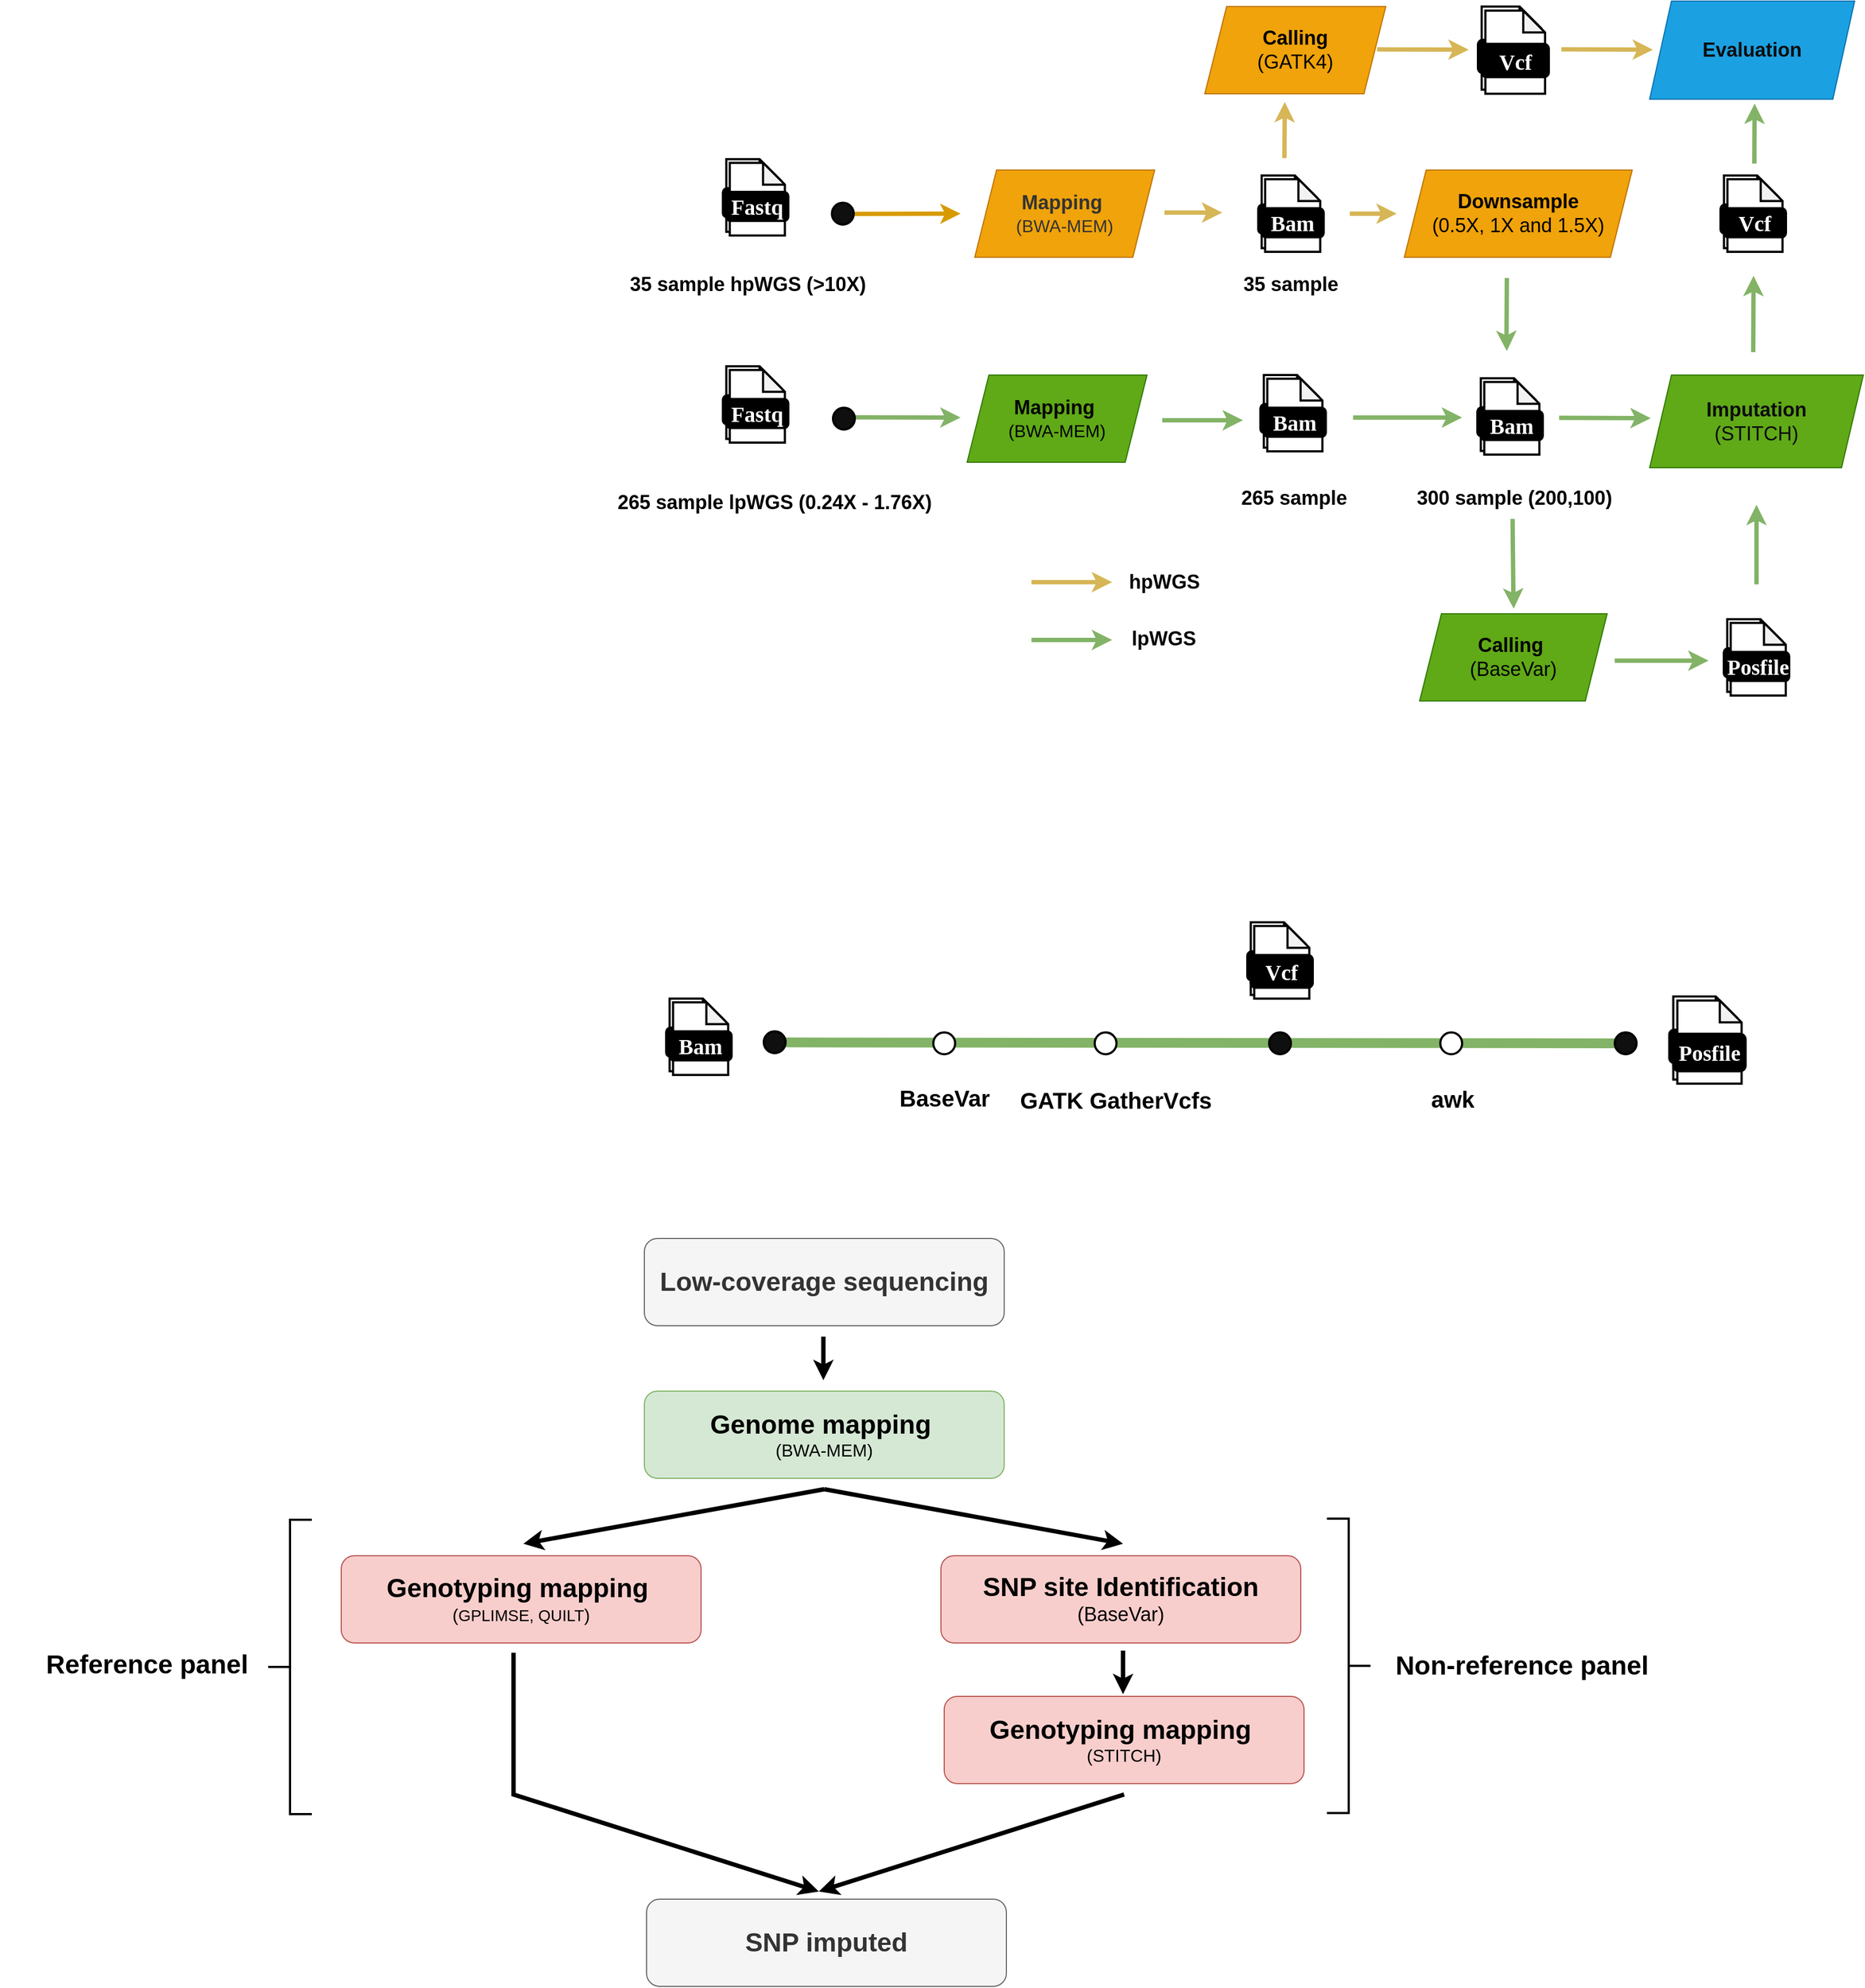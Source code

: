 <mxfile version="24.7.12">
  <diagram name="Trang-1" id="ojN81It_VC9VHGHLu68o">
    <mxGraphModel dx="3254" dy="1944" grid="1" gridSize="10" guides="1" tooltips="1" connect="0" arrows="0" fold="1" page="1" pageScale="1" pageWidth="827" pageHeight="1169" math="0" shadow="0">
      <root>
        <mxCell id="0" />
        <mxCell id="1" parent="0" />
        <mxCell id="JUW1k6VTG1KJRqdsacx7-37" value="" style="endArrow=none;html=1;rounded=0;strokeWidth=9;fillColor=#d5e8d4;gradientColor=#97d077;strokeColor=#82b366;" parent="1" target="JUW1k6VTG1KJRqdsacx7-41" edge="1">
          <mxGeometry width="50" height="50" relative="1" as="geometry">
            <mxPoint x="-250.5" y="850.17" as="sourcePoint" />
            <mxPoint x="140" y="851" as="targetPoint" />
          </mxGeometry>
        </mxCell>
        <mxCell id="snspFUHqu_-KP3tuH1Zz-67" value="" style="endArrow=classic;html=1;rounded=0;strokeWidth=4;fillColor=#fff2cc;strokeColor=#d6b656;entryX=0.442;entryY=1.007;entryDx=0;entryDy=0;entryPerimeter=0;" parent="1" edge="1">
          <mxGeometry width="50" height="50" relative="1" as="geometry">
            <mxPoint x="207" y="39" as="sourcePoint" />
            <mxPoint x="207.372" y="-12.44" as="targetPoint" />
            <Array as="points" />
          </mxGeometry>
        </mxCell>
        <mxCell id="snspFUHqu_-KP3tuH1Zz-46" value="" style="endArrow=classic;html=1;rounded=0;strokeWidth=4;fillColor=#fff2cc;strokeColor=#d6b656;" parent="1" edge="1">
          <mxGeometry width="50" height="50" relative="1" as="geometry">
            <mxPoint x="97" y="89" as="sourcePoint" />
            <mxPoint x="150" y="89" as="targetPoint" />
          </mxGeometry>
        </mxCell>
        <mxCell id="snspFUHqu_-KP3tuH1Zz-62" value="" style="endArrow=classic;html=1;rounded=0;strokeWidth=4;fillColor=#d5e8d4;strokeColor=#82b366;" parent="1" edge="1">
          <mxGeometry width="50" height="50" relative="1" as="geometry">
            <mxPoint x="270" y="277" as="sourcePoint" />
            <mxPoint x="370" y="277" as="targetPoint" />
          </mxGeometry>
        </mxCell>
        <mxCell id="snspFUHqu_-KP3tuH1Zz-20" value="" style="endArrow=classic;html=1;rounded=0;exitX=0.286;exitY=0.436;exitDx=0;exitDy=0;exitPerimeter=0;strokeWidth=4;fillColor=#ffe6cc;strokeColor=#d79b00;" parent="1" edge="1">
          <mxGeometry width="50" height="50" relative="1" as="geometry">
            <mxPoint x="-197" y="90.29" as="sourcePoint" />
            <mxPoint x="-90" y="90" as="targetPoint" />
          </mxGeometry>
        </mxCell>
        <mxCell id="snspFUHqu_-KP3tuH1Zz-19" value="" style="endArrow=classic;html=1;rounded=0;exitX=0.286;exitY=0.436;exitDx=0;exitDy=0;exitPerimeter=0;strokeWidth=4;fillColor=#d5e8d4;strokeColor=#82b366;" parent="1" source="snspFUHqu_-KP3tuH1Zz-6" edge="1">
          <mxGeometry width="50" height="50" relative="1" as="geometry">
            <mxPoint x="-190" y="280" as="sourcePoint" />
            <mxPoint x="-90" y="277" as="targetPoint" />
          </mxGeometry>
        </mxCell>
        <mxCell id="D1Pq8SVgitwWAvo3Zp8d-128" value="&lt;font style=&quot;font-size: 18px;&quot;&gt;265 sample lpWGS (0.24X - 1.76X)&lt;/font&gt;" style="rounded=1;whiteSpace=wrap;html=1;strokeColor=none;fillColor=none;fontStyle=1;arcSize=50;" parent="1" vertex="1">
          <mxGeometry x="-413" y="350" width="305" height="10" as="geometry" />
        </mxCell>
        <mxCell id="snspFUHqu_-KP3tuH1Zz-1" value="" style="group" parent="1" vertex="1" connectable="0">
          <mxGeometry x="-308.0" y="230" width="60" height="70" as="geometry" />
        </mxCell>
        <mxCell id="snspFUHqu_-KP3tuH1Zz-2" value="" style="shape=note;whiteSpace=wrap;html=1;backgroundOutline=1;darkOpacity=0.05;rounded=1;size=20;strokeWidth=2;" parent="snspFUHqu_-KP3tuH1Zz-1" vertex="1">
          <mxGeometry x="3.158" width="50.526" height="66.667" as="geometry" />
        </mxCell>
        <mxCell id="snspFUHqu_-KP3tuH1Zz-3" value="&lt;font data-font-src=&quot;https://fonts.googleapis.com/css?family=Maven+Pro&quot; face=&quot;Maven Pro&quot; color=&quot;#ffffff&quot;&gt;&lt;b&gt;&lt;font style=&quot;font-size: 20px;&quot;&gt;Fastq&lt;/font&gt;&lt;/b&gt;&lt;/font&gt;" style="rounded=1;whiteSpace=wrap;html=1;strokeWidth=2;fillColor=#000000;" parent="snspFUHqu_-KP3tuH1Zz-1" vertex="1">
          <mxGeometry y="26.667" width="56.842" height="26.667" as="geometry" />
        </mxCell>
        <mxCell id="snspFUHqu_-KP3tuH1Zz-4" value="" style="shape=note;whiteSpace=wrap;html=1;backgroundOutline=1;darkOpacity=0.05;rounded=1;size=20;strokeWidth=2;" parent="snspFUHqu_-KP3tuH1Zz-1" vertex="1">
          <mxGeometry x="6.316" y="3.333" width="50.526" height="66.667" as="geometry" />
        </mxCell>
        <mxCell id="snspFUHqu_-KP3tuH1Zz-5" value="&lt;font data-font-src=&quot;https://fonts.googleapis.com/css?family=Maven+Pro&quot; face=&quot;Maven Pro&quot; color=&quot;#ffffff&quot;&gt;&lt;b&gt;&lt;font style=&quot;font-size: 20px;&quot;&gt;Fastq&lt;/font&gt;&lt;/b&gt;&lt;/font&gt;" style="rounded=1;whiteSpace=wrap;html=1;strokeWidth=2;fillColor=#000000;" parent="snspFUHqu_-KP3tuH1Zz-1" vertex="1">
          <mxGeometry x="3.158" y="30.0" width="56.842" height="26.667" as="geometry" />
        </mxCell>
        <mxCell id="snspFUHqu_-KP3tuH1Zz-6" value="" style="ellipse;whiteSpace=wrap;html=1;aspect=fixed;rounded=1;rotation=0;strokeWidth=2;fillColor=#100f0f;" parent="1" vertex="1">
          <mxGeometry x="-207" y="268" width="20" height="20" as="geometry" />
        </mxCell>
        <mxCell id="snspFUHqu_-KP3tuH1Zz-9" value="" style="group" parent="1" vertex="1" connectable="0">
          <mxGeometry x="-308.0" y="40" width="60" height="70" as="geometry" />
        </mxCell>
        <mxCell id="snspFUHqu_-KP3tuH1Zz-10" value="" style="shape=note;whiteSpace=wrap;html=1;backgroundOutline=1;darkOpacity=0.05;rounded=1;size=20;strokeWidth=2;" parent="snspFUHqu_-KP3tuH1Zz-9" vertex="1">
          <mxGeometry x="3.158" width="50.526" height="66.667" as="geometry" />
        </mxCell>
        <mxCell id="snspFUHqu_-KP3tuH1Zz-11" value="&lt;font data-font-src=&quot;https://fonts.googleapis.com/css?family=Maven+Pro&quot; face=&quot;Maven Pro&quot; color=&quot;#ffffff&quot;&gt;&lt;b&gt;&lt;font style=&quot;font-size: 20px;&quot;&gt;Fastq&lt;/font&gt;&lt;/b&gt;&lt;/font&gt;" style="rounded=1;whiteSpace=wrap;html=1;strokeWidth=2;fillColor=#000000;" parent="snspFUHqu_-KP3tuH1Zz-9" vertex="1">
          <mxGeometry y="26.667" width="56.842" height="26.667" as="geometry" />
        </mxCell>
        <mxCell id="snspFUHqu_-KP3tuH1Zz-12" value="" style="shape=note;whiteSpace=wrap;html=1;backgroundOutline=1;darkOpacity=0.05;rounded=1;size=20;strokeWidth=2;" parent="snspFUHqu_-KP3tuH1Zz-9" vertex="1">
          <mxGeometry x="6.316" y="3.333" width="50.526" height="66.667" as="geometry" />
        </mxCell>
        <mxCell id="snspFUHqu_-KP3tuH1Zz-13" value="&lt;font data-font-src=&quot;https://fonts.googleapis.com/css?family=Maven+Pro&quot; face=&quot;Maven Pro&quot; color=&quot;#ffffff&quot;&gt;&lt;b&gt;&lt;font style=&quot;font-size: 20px;&quot;&gt;Fastq&lt;/font&gt;&lt;/b&gt;&lt;/font&gt;" style="rounded=1;whiteSpace=wrap;html=1;strokeWidth=2;fillColor=#000000;" parent="snspFUHqu_-KP3tuH1Zz-9" vertex="1">
          <mxGeometry x="3.158" y="30.0" width="56.842" height="26.667" as="geometry" />
        </mxCell>
        <mxCell id="snspFUHqu_-KP3tuH1Zz-14" value="&lt;font style=&quot;font-size: 18px;&quot;&gt;35 sample hpWGS (&amp;gt;10X)&lt;/font&gt;" style="rounded=1;whiteSpace=wrap;html=1;strokeColor=none;fillColor=none;fontStyle=1;arcSize=50;" parent="1" vertex="1">
          <mxGeometry x="-413" y="142" width="256" height="26" as="geometry" />
        </mxCell>
        <mxCell id="snspFUHqu_-KP3tuH1Zz-15" value="" style="ellipse;whiteSpace=wrap;html=1;aspect=fixed;rounded=1;rotation=0;strokeWidth=2;fillColor=#100f0f;" parent="1" vertex="1">
          <mxGeometry x="-208" y="80" width="20" height="20" as="geometry" />
        </mxCell>
        <mxCell id="snspFUHqu_-KP3tuH1Zz-16" value="&lt;font style=&quot;color: rgb(51, 51, 51); font-size: 18px;&quot;&gt;&lt;b&gt;Mapping&amp;nbsp;&lt;/b&gt;&lt;/font&gt;&lt;div style=&quot;color: rgb(51, 51, 51);&quot;&gt;&lt;font size=&quot;3&quot;&gt;(BWA-MEM)&lt;/font&gt;&lt;/div&gt;" style="shape=parallelogram;perimeter=parallelogramPerimeter;whiteSpace=wrap;html=1;fixedSize=1;fillColor=#f0a30a;strokeColor=#BD7000;fontColor=#000000;" parent="1" vertex="1">
          <mxGeometry x="-77" y="50" width="165" height="80" as="geometry" />
        </mxCell>
        <mxCell id="snspFUHqu_-KP3tuH1Zz-17" value="&lt;font color=&quot;#000000&quot; style=&quot;font-size: 18px;&quot;&gt;&lt;b&gt;Mapping&amp;nbsp;&lt;/b&gt;&lt;/font&gt;&lt;div&gt;&lt;font color=&quot;#000000&quot; size=&quot;3&quot;&gt;(BWA-MEM)&lt;/font&gt;&lt;/div&gt;" style="shape=parallelogram;perimeter=parallelogramPerimeter;whiteSpace=wrap;html=1;fixedSize=1;fillColor=#60a917;strokeColor=#2D7600;fontColor=#ffffff;" parent="1" vertex="1">
          <mxGeometry x="-84" y="238" width="165" height="80" as="geometry" />
        </mxCell>
        <mxCell id="snspFUHqu_-KP3tuH1Zz-28" value="&lt;font style=&quot;font-size: 18px;&quot;&gt;35 sample&lt;/font&gt;" style="rounded=1;whiteSpace=wrap;html=1;strokeColor=none;fillColor=none;fontStyle=1;arcSize=50;" parent="1" vertex="1">
          <mxGeometry x="85" y="150" width="256" height="10" as="geometry" />
        </mxCell>
        <mxCell id="snspFUHqu_-KP3tuH1Zz-29" value="&lt;span style=&quot;font-size: 18px;&quot;&gt;&lt;b&gt;Downsample&lt;/b&gt;&lt;/span&gt;&lt;div&gt;&lt;span style=&quot;font-size: 18px;&quot;&gt;(0.5X, 1X and 1.5X)&lt;/span&gt;&lt;/div&gt;" style="shape=parallelogram;perimeter=parallelogramPerimeter;whiteSpace=wrap;html=1;fixedSize=1;fillColor=#f0a30a;strokeColor=#BD7000;fontColor=#000000;" parent="1" vertex="1">
          <mxGeometry x="317" y="50" width="209" height="80" as="geometry" />
        </mxCell>
        <mxCell id="snspFUHqu_-KP3tuH1Zz-34" value="" style="group" parent="1" vertex="1" connectable="0">
          <mxGeometry x="183.0" y="55" width="60" height="70" as="geometry" />
        </mxCell>
        <mxCell id="snspFUHqu_-KP3tuH1Zz-35" value="" style="shape=note;whiteSpace=wrap;html=1;backgroundOutline=1;darkOpacity=0.05;rounded=1;size=20;strokeWidth=2;" parent="snspFUHqu_-KP3tuH1Zz-34" vertex="1">
          <mxGeometry x="3.158" width="50.526" height="66.667" as="geometry" />
        </mxCell>
        <mxCell id="snspFUHqu_-KP3tuH1Zz-36" value="&lt;font data-font-src=&quot;https://fonts.googleapis.com/css?family=Maven+Pro&quot; face=&quot;Maven Pro&quot; color=&quot;#ffffff&quot;&gt;&lt;b&gt;&lt;font style=&quot;font-size: 20px;&quot;&gt;Fastq&lt;/font&gt;&lt;/b&gt;&lt;/font&gt;" style="rounded=1;whiteSpace=wrap;html=1;strokeWidth=2;fillColor=#000000;" parent="snspFUHqu_-KP3tuH1Zz-34" vertex="1">
          <mxGeometry y="26.667" width="56.842" height="26.667" as="geometry" />
        </mxCell>
        <mxCell id="snspFUHqu_-KP3tuH1Zz-37" value="" style="shape=note;whiteSpace=wrap;html=1;backgroundOutline=1;darkOpacity=0.05;rounded=1;size=20;strokeWidth=2;" parent="snspFUHqu_-KP3tuH1Zz-34" vertex="1">
          <mxGeometry x="6.316" y="3.333" width="50.526" height="66.667" as="geometry" />
        </mxCell>
        <mxCell id="snspFUHqu_-KP3tuH1Zz-38" value="&lt;font face=&quot;Maven Pro&quot; color=&quot;#ffffff&quot;&gt;&lt;span style=&quot;font-size: 20px;&quot;&gt;&lt;b&gt;Bam&lt;/b&gt;&lt;/span&gt;&lt;/font&gt;" style="rounded=1;whiteSpace=wrap;html=1;strokeWidth=2;fillColor=#000000;" parent="snspFUHqu_-KP3tuH1Zz-34" vertex="1">
          <mxGeometry x="3.158" y="30.0" width="56.842" height="26.667" as="geometry" />
        </mxCell>
        <mxCell id="snspFUHqu_-KP3tuH1Zz-39" value="" style="group" parent="1" vertex="1" connectable="0">
          <mxGeometry x="384.5" y="-100" width="65" height="80" as="geometry" />
        </mxCell>
        <mxCell id="snspFUHqu_-KP3tuH1Zz-40" value="" style="shape=note;whiteSpace=wrap;html=1;backgroundOutline=1;darkOpacity=0.05;rounded=1;size=20;strokeWidth=2;" parent="snspFUHqu_-KP3tuH1Zz-39" vertex="1">
          <mxGeometry x="3.421" width="54.737" height="76.19" as="geometry" />
        </mxCell>
        <mxCell id="snspFUHqu_-KP3tuH1Zz-41" value="&lt;font data-font-src=&quot;https://fonts.googleapis.com/css?family=Maven+Pro&quot; face=&quot;Maven Pro&quot; color=&quot;#ffffff&quot;&gt;&lt;b&gt;&lt;font style=&quot;font-size: 20px;&quot;&gt;Fastq&lt;/font&gt;&lt;/b&gt;&lt;/font&gt;" style="rounded=1;whiteSpace=wrap;html=1;strokeWidth=2;fillColor=#000000;" parent="snspFUHqu_-KP3tuH1Zz-39" vertex="1">
          <mxGeometry y="30.476" width="61.579" height="30.476" as="geometry" />
        </mxCell>
        <mxCell id="snspFUHqu_-KP3tuH1Zz-42" value="" style="shape=note;whiteSpace=wrap;html=1;backgroundOutline=1;darkOpacity=0.05;rounded=1;size=20;strokeWidth=2;" parent="snspFUHqu_-KP3tuH1Zz-39" vertex="1">
          <mxGeometry x="6.842" y="3.81" width="54.737" height="76.19" as="geometry" />
        </mxCell>
        <mxCell id="snspFUHqu_-KP3tuH1Zz-43" value="&lt;font face=&quot;Maven Pro&quot; color=&quot;#ffffff&quot;&gt;&lt;span style=&quot;font-size: 20px;&quot;&gt;&lt;b&gt;Vcf&lt;/b&gt;&lt;/span&gt;&lt;/font&gt;" style="rounded=1;whiteSpace=wrap;html=1;strokeWidth=2;fillColor=#000000;" parent="snspFUHqu_-KP3tuH1Zz-39" vertex="1">
          <mxGeometry x="3.421" y="34.286" width="61.579" height="30.476" as="geometry" />
        </mxCell>
        <mxCell id="snspFUHqu_-KP3tuH1Zz-47" value="" style="group" parent="1" vertex="1" connectable="0">
          <mxGeometry x="185.0" y="238" width="60" height="70" as="geometry" />
        </mxCell>
        <mxCell id="snspFUHqu_-KP3tuH1Zz-48" value="" style="shape=note;whiteSpace=wrap;html=1;backgroundOutline=1;darkOpacity=0.05;rounded=1;size=20;strokeWidth=2;" parent="snspFUHqu_-KP3tuH1Zz-47" vertex="1">
          <mxGeometry x="3.158" width="50.526" height="66.667" as="geometry" />
        </mxCell>
        <mxCell id="snspFUHqu_-KP3tuH1Zz-49" value="&lt;font data-font-src=&quot;https://fonts.googleapis.com/css?family=Maven+Pro&quot; face=&quot;Maven Pro&quot; color=&quot;#ffffff&quot;&gt;&lt;b&gt;&lt;font style=&quot;font-size: 20px;&quot;&gt;Fastq&lt;/font&gt;&lt;/b&gt;&lt;/font&gt;" style="rounded=1;whiteSpace=wrap;html=1;strokeWidth=2;fillColor=#000000;" parent="snspFUHqu_-KP3tuH1Zz-47" vertex="1">
          <mxGeometry y="26.667" width="56.842" height="26.667" as="geometry" />
        </mxCell>
        <mxCell id="snspFUHqu_-KP3tuH1Zz-50" value="" style="shape=note;whiteSpace=wrap;html=1;backgroundOutline=1;darkOpacity=0.05;rounded=1;size=20;strokeWidth=2;" parent="snspFUHqu_-KP3tuH1Zz-47" vertex="1">
          <mxGeometry x="6.316" y="3.333" width="50.526" height="66.667" as="geometry" />
        </mxCell>
        <mxCell id="snspFUHqu_-KP3tuH1Zz-51" value="&lt;font face=&quot;Maven Pro&quot; color=&quot;#ffffff&quot;&gt;&lt;span style=&quot;font-size: 20px;&quot;&gt;&lt;b&gt;Bam&lt;/b&gt;&lt;/span&gt;&lt;/font&gt;" style="rounded=1;whiteSpace=wrap;html=1;strokeWidth=2;fillColor=#000000;" parent="snspFUHqu_-KP3tuH1Zz-47" vertex="1">
          <mxGeometry x="3.158" y="30.0" width="56.842" height="26.667" as="geometry" />
        </mxCell>
        <mxCell id="snspFUHqu_-KP3tuH1Zz-52" value="&lt;font style=&quot;font-size: 18px;&quot;&gt;265 sample&lt;/font&gt;" style="rounded=1;whiteSpace=wrap;html=1;strokeColor=none;fillColor=none;fontStyle=1;arcSize=50;" parent="1" vertex="1">
          <mxGeometry x="88" y="346" width="256" height="10" as="geometry" />
        </mxCell>
        <mxCell id="snspFUHqu_-KP3tuH1Zz-55" value="" style="endArrow=classic;html=1;rounded=0;strokeWidth=4;fillColor=#d5e8d4;strokeColor=#82b366;" parent="1" edge="1">
          <mxGeometry width="50" height="50" relative="1" as="geometry">
            <mxPoint x="416.29" y="370" as="sourcePoint" />
            <mxPoint x="417.29" y="452.29" as="targetPoint" />
            <Array as="points">
              <mxPoint x="417" y="440" />
            </Array>
          </mxGeometry>
        </mxCell>
        <mxCell id="snspFUHqu_-KP3tuH1Zz-56" value="" style="group" parent="1" vertex="1" connectable="0">
          <mxGeometry x="384.0" y="241" width="60" height="70" as="geometry" />
        </mxCell>
        <mxCell id="snspFUHqu_-KP3tuH1Zz-57" value="" style="shape=note;whiteSpace=wrap;html=1;backgroundOutline=1;darkOpacity=0.05;rounded=1;size=20;strokeWidth=2;" parent="snspFUHqu_-KP3tuH1Zz-56" vertex="1">
          <mxGeometry x="3.158" width="50.526" height="66.667" as="geometry" />
        </mxCell>
        <mxCell id="snspFUHqu_-KP3tuH1Zz-58" value="&lt;font data-font-src=&quot;https://fonts.googleapis.com/css?family=Maven+Pro&quot; face=&quot;Maven Pro&quot; color=&quot;#ffffff&quot;&gt;&lt;b&gt;&lt;font style=&quot;font-size: 20px;&quot;&gt;Fastq&lt;/font&gt;&lt;/b&gt;&lt;/font&gt;" style="rounded=1;whiteSpace=wrap;html=1;strokeWidth=2;fillColor=#000000;" parent="snspFUHqu_-KP3tuH1Zz-56" vertex="1">
          <mxGeometry y="26.667" width="56.842" height="26.667" as="geometry" />
        </mxCell>
        <mxCell id="snspFUHqu_-KP3tuH1Zz-59" value="" style="shape=note;whiteSpace=wrap;html=1;backgroundOutline=1;darkOpacity=0.05;rounded=1;size=20;strokeWidth=2;" parent="snspFUHqu_-KP3tuH1Zz-56" vertex="1">
          <mxGeometry x="6.316" y="3.333" width="50.526" height="66.667" as="geometry" />
        </mxCell>
        <mxCell id="snspFUHqu_-KP3tuH1Zz-60" value="&lt;font face=&quot;Maven Pro&quot; color=&quot;#ffffff&quot;&gt;&lt;span style=&quot;font-size: 20px;&quot;&gt;&lt;b&gt;Bam&lt;/b&gt;&lt;/span&gt;&lt;/font&gt;" style="rounded=1;whiteSpace=wrap;html=1;strokeWidth=2;fillColor=#000000;" parent="snspFUHqu_-KP3tuH1Zz-56" vertex="1">
          <mxGeometry x="3.158" y="30.0" width="56.842" height="26.667" as="geometry" />
        </mxCell>
        <mxCell id="snspFUHqu_-KP3tuH1Zz-61" value="&lt;font style=&quot;font-size: 18px;&quot;&gt;300 sample (200,100)&lt;/font&gt;" style="rounded=1;whiteSpace=wrap;html=1;strokeColor=none;fillColor=none;fontStyle=1;arcSize=50;" parent="1" vertex="1">
          <mxGeometry x="290" y="346" width="256" height="10" as="geometry" />
        </mxCell>
        <mxCell id="snspFUHqu_-KP3tuH1Zz-63" value="" style="endArrow=classic;html=1;rounded=0;strokeWidth=4;fillColor=#fff2cc;strokeColor=#d6b656;" parent="1" edge="1">
          <mxGeometry width="50" height="50" relative="1" as="geometry">
            <mxPoint x="267" y="90" as="sourcePoint" />
            <mxPoint x="310" y="90" as="targetPoint" />
          </mxGeometry>
        </mxCell>
        <mxCell id="snspFUHqu_-KP3tuH1Zz-64" value="&lt;span style=&quot;font-size: 18px;&quot;&gt;&lt;b&gt;Calling&lt;/b&gt;&lt;/span&gt;&lt;div&gt;&lt;span style=&quot;font-size: 18px;&quot;&gt;(GATK4)&lt;/span&gt;&lt;/div&gt;" style="shape=parallelogram;perimeter=parallelogramPerimeter;whiteSpace=wrap;html=1;fixedSize=1;fillColor=#f0a30a;strokeColor=#BD7000;fontColor=#000000;" parent="1" vertex="1">
          <mxGeometry x="134" y="-100" width="166" height="80" as="geometry" />
        </mxCell>
        <mxCell id="snspFUHqu_-KP3tuH1Zz-65" value="&lt;span style=&quot;font-size: 18px;&quot;&gt;&lt;b&gt;&lt;font color=&quot;#000000&quot;&gt;Calling&amp;nbsp;&lt;/font&gt;&lt;/b&gt;&lt;/span&gt;&lt;div&gt;&lt;span style=&quot;font-size: 18px;&quot;&gt;&lt;font color=&quot;#000000&quot;&gt;(BaseVar)&lt;/font&gt;&lt;/span&gt;&lt;/div&gt;" style="shape=parallelogram;perimeter=parallelogramPerimeter;whiteSpace=wrap;html=1;fixedSize=1;fillColor=#60a917;strokeColor=#2D7600;fontColor=#ffffff;" parent="1" vertex="1">
          <mxGeometry x="331" y="457" width="172" height="80" as="geometry" />
        </mxCell>
        <mxCell id="snspFUHqu_-KP3tuH1Zz-66" value="" style="endArrow=classic;html=1;rounded=0;strokeWidth=4;fillColor=#d5e8d4;strokeColor=#82b366;" parent="1" edge="1">
          <mxGeometry width="50" height="50" relative="1" as="geometry">
            <mxPoint x="459" y="277.29" as="sourcePoint" />
            <mxPoint x="543" y="277.58" as="targetPoint" />
          </mxGeometry>
        </mxCell>
        <mxCell id="snspFUHqu_-KP3tuH1Zz-68" value="" style="endArrow=classic;html=1;rounded=0;strokeWidth=4;fillColor=#fff2cc;strokeColor=#d6b656;" parent="1" edge="1">
          <mxGeometry width="50" height="50" relative="1" as="geometry">
            <mxPoint x="292" y="-60.71" as="sourcePoint" />
            <mxPoint x="376" y="-60.42" as="targetPoint" />
            <Array as="points" />
          </mxGeometry>
        </mxCell>
        <mxCell id="snspFUHqu_-KP3tuH1Zz-70" value="" style="group" parent="1" vertex="1" connectable="0">
          <mxGeometry x="610.0" y="462" width="60" height="70" as="geometry" />
        </mxCell>
        <mxCell id="snspFUHqu_-KP3tuH1Zz-71" value="" style="shape=note;whiteSpace=wrap;html=1;backgroundOutline=1;darkOpacity=0.05;rounded=1;size=20;strokeWidth=2;" parent="snspFUHqu_-KP3tuH1Zz-70" vertex="1">
          <mxGeometry x="3.158" width="50.526" height="66.667" as="geometry" />
        </mxCell>
        <mxCell id="snspFUHqu_-KP3tuH1Zz-72" value="&lt;font data-font-src=&quot;https://fonts.googleapis.com/css?family=Maven+Pro&quot; face=&quot;Maven Pro&quot; color=&quot;#ffffff&quot;&gt;&lt;b&gt;&lt;font style=&quot;font-size: 20px;&quot;&gt;Fastq&lt;/font&gt;&lt;/b&gt;&lt;/font&gt;" style="rounded=1;whiteSpace=wrap;html=1;strokeWidth=2;fillColor=#000000;" parent="snspFUHqu_-KP3tuH1Zz-70" vertex="1">
          <mxGeometry y="26.667" width="56.842" height="26.667" as="geometry" />
        </mxCell>
        <mxCell id="snspFUHqu_-KP3tuH1Zz-73" value="" style="shape=note;whiteSpace=wrap;html=1;backgroundOutline=1;darkOpacity=0.05;rounded=1;size=20;strokeWidth=2;" parent="snspFUHqu_-KP3tuH1Zz-70" vertex="1">
          <mxGeometry x="6.316" y="3.333" width="50.526" height="66.667" as="geometry" />
        </mxCell>
        <mxCell id="snspFUHqu_-KP3tuH1Zz-74" value="&lt;font face=&quot;Maven Pro&quot; color=&quot;#ffffff&quot;&gt;&lt;span style=&quot;font-size: 20px;&quot;&gt;&lt;b&gt;Posfile&lt;/b&gt;&lt;/span&gt;&lt;/font&gt;" style="rounded=1;whiteSpace=wrap;html=1;strokeWidth=2;fillColor=#000000;" parent="snspFUHqu_-KP3tuH1Zz-70" vertex="1">
          <mxGeometry x="3.158" y="30.0" width="56.842" height="26.667" as="geometry" />
        </mxCell>
        <mxCell id="snspFUHqu_-KP3tuH1Zz-75" value="&lt;span style=&quot;font-size: 18px;&quot;&gt;&lt;b&gt;&lt;font color=&quot;#0d0d0d&quot;&gt;Imputation&lt;/font&gt;&lt;/b&gt;&lt;/span&gt;&lt;div&gt;&lt;span style=&quot;font-size: 18px;&quot;&gt;&lt;font color=&quot;#0d0d0d&quot;&gt;(STITCH)&lt;/font&gt;&lt;/span&gt;&lt;/div&gt;" style="shape=parallelogram;perimeter=parallelogramPerimeter;whiteSpace=wrap;html=1;fixedSize=1;fillColor=#60a917;strokeColor=#2D7600;fontColor=#ffffff;" parent="1" vertex="1">
          <mxGeometry x="542" y="238" width="196" height="85" as="geometry" />
        </mxCell>
        <mxCell id="snspFUHqu_-KP3tuH1Zz-77" value="" style="endArrow=classic;html=1;rounded=0;strokeWidth=4;fillColor=#d5e8d4;strokeColor=#82b366;" parent="1" edge="1">
          <mxGeometry width="50" height="50" relative="1" as="geometry">
            <mxPoint x="510" y="500" as="sourcePoint" />
            <mxPoint x="596" y="500" as="targetPoint" />
          </mxGeometry>
        </mxCell>
        <mxCell id="snspFUHqu_-KP3tuH1Zz-78" value="" style="endArrow=classic;html=1;rounded=0;strokeWidth=4;fillColor=#d5e8d4;strokeColor=#82b366;" parent="1" edge="1">
          <mxGeometry width="50" height="50" relative="1" as="geometry">
            <mxPoint x="640" y="430" as="sourcePoint" />
            <mxPoint x="640" y="357" as="targetPoint" />
            <Array as="points" />
          </mxGeometry>
        </mxCell>
        <mxCell id="snspFUHqu_-KP3tuH1Zz-79" value="" style="endArrow=classic;html=1;rounded=0;strokeWidth=4;fillColor=#d5e8d4;strokeColor=#82b366;" parent="1" edge="1">
          <mxGeometry width="50" height="50" relative="1" as="geometry">
            <mxPoint x="411" y="149" as="sourcePoint" />
            <mxPoint x="411" y="216.0" as="targetPoint" />
            <Array as="points">
              <mxPoint x="410.71" y="203.71" />
            </Array>
          </mxGeometry>
        </mxCell>
        <mxCell id="snspFUHqu_-KP3tuH1Zz-80" value="&lt;span style=&quot;font-size: 18px;&quot;&gt;&lt;b&gt;&lt;font color=&quot;#0d0d0d&quot;&gt;Evaluation&lt;/font&gt;&lt;/b&gt;&lt;/span&gt;" style="shape=parallelogram;perimeter=parallelogramPerimeter;whiteSpace=wrap;html=1;fixedSize=1;fillColor=#1ba1e2;strokeColor=#006EAF;fontColor=#ffffff;" parent="1" vertex="1">
          <mxGeometry x="542" y="-105" width="188" height="90" as="geometry" />
        </mxCell>
        <mxCell id="snspFUHqu_-KP3tuH1Zz-81" value="" style="endArrow=classic;html=1;rounded=0;strokeWidth=4;fillColor=#fff2cc;strokeColor=#d6b656;" parent="1" edge="1">
          <mxGeometry width="50" height="50" relative="1" as="geometry">
            <mxPoint x="461" y="-60.71" as="sourcePoint" />
            <mxPoint x="545" y="-60.42" as="targetPoint" />
            <Array as="points" />
          </mxGeometry>
        </mxCell>
        <mxCell id="snspFUHqu_-KP3tuH1Zz-82" value="" style="group" parent="1" vertex="1" connectable="0">
          <mxGeometry x="607.0" y="55" width="60" height="70" as="geometry" />
        </mxCell>
        <mxCell id="snspFUHqu_-KP3tuH1Zz-83" value="" style="shape=note;whiteSpace=wrap;html=1;backgroundOutline=1;darkOpacity=0.05;rounded=1;size=20;strokeWidth=2;" parent="snspFUHqu_-KP3tuH1Zz-82" vertex="1">
          <mxGeometry x="3.158" width="50.526" height="66.667" as="geometry" />
        </mxCell>
        <mxCell id="snspFUHqu_-KP3tuH1Zz-84" value="&lt;font data-font-src=&quot;https://fonts.googleapis.com/css?family=Maven+Pro&quot; face=&quot;Maven Pro&quot; color=&quot;#ffffff&quot;&gt;&lt;b&gt;&lt;font style=&quot;font-size: 20px;&quot;&gt;Fastq&lt;/font&gt;&lt;/b&gt;&lt;/font&gt;" style="rounded=1;whiteSpace=wrap;html=1;strokeWidth=2;fillColor=#000000;" parent="snspFUHqu_-KP3tuH1Zz-82" vertex="1">
          <mxGeometry y="26.667" width="56.842" height="26.667" as="geometry" />
        </mxCell>
        <mxCell id="snspFUHqu_-KP3tuH1Zz-85" value="" style="shape=note;whiteSpace=wrap;html=1;backgroundOutline=1;darkOpacity=0.05;rounded=1;size=20;strokeWidth=2;" parent="snspFUHqu_-KP3tuH1Zz-82" vertex="1">
          <mxGeometry x="6.316" y="3.333" width="50.526" height="66.667" as="geometry" />
        </mxCell>
        <mxCell id="snspFUHqu_-KP3tuH1Zz-86" value="&lt;font face=&quot;Maven Pro&quot; color=&quot;#ffffff&quot;&gt;&lt;span style=&quot;font-size: 20px;&quot;&gt;&lt;b&gt;Vcf&lt;/b&gt;&lt;/span&gt;&lt;/font&gt;" style="rounded=1;whiteSpace=wrap;html=1;strokeWidth=2;fillColor=#000000;" parent="snspFUHqu_-KP3tuH1Zz-82" vertex="1">
          <mxGeometry x="3.158" y="30.0" width="56.842" height="26.667" as="geometry" />
        </mxCell>
        <mxCell id="snspFUHqu_-KP3tuH1Zz-87" value="" style="endArrow=classic;html=1;rounded=0;strokeWidth=4;fillColor=#d5e8d4;strokeColor=#82b366;" parent="1" edge="1">
          <mxGeometry width="50" height="50" relative="1" as="geometry">
            <mxPoint x="637" y="217" as="sourcePoint" />
            <mxPoint x="637.29" y="147" as="targetPoint" />
            <Array as="points" />
          </mxGeometry>
        </mxCell>
        <mxCell id="snspFUHqu_-KP3tuH1Zz-88" value="" style="endArrow=classic;html=1;rounded=0;strokeWidth=4;fillColor=#d5e8d4;strokeColor=#82b366;" parent="1" edge="1">
          <mxGeometry width="50" height="50" relative="1" as="geometry">
            <mxPoint x="638" y="44" as="sourcePoint" />
            <mxPoint x="638.29" y="-11" as="targetPoint" />
            <Array as="points" />
          </mxGeometry>
        </mxCell>
        <mxCell id="snspFUHqu_-KP3tuH1Zz-89" value="" style="endArrow=classic;html=1;rounded=0;strokeWidth=4;fillColor=#d5e8d4;strokeColor=#82b366;" parent="1" edge="1">
          <mxGeometry width="50" height="50" relative="1" as="geometry">
            <mxPoint x="95" y="279.5" as="sourcePoint" />
            <mxPoint x="169" y="279.5" as="targetPoint" />
          </mxGeometry>
        </mxCell>
        <mxCell id="snspFUHqu_-KP3tuH1Zz-90" value="" style="endArrow=classic;html=1;rounded=0;strokeWidth=4;fillColor=#fff2cc;strokeColor=#d6b656;" parent="1" edge="1">
          <mxGeometry width="50" height="50" relative="1" as="geometry">
            <mxPoint x="-25" y="428" as="sourcePoint" />
            <mxPoint x="49" y="428" as="targetPoint" />
          </mxGeometry>
        </mxCell>
        <mxCell id="snspFUHqu_-KP3tuH1Zz-91" value="" style="endArrow=classic;html=1;rounded=0;strokeWidth=4;fillColor=#d5e8d4;strokeColor=#82b366;" parent="1" edge="1">
          <mxGeometry width="50" height="50" relative="1" as="geometry">
            <mxPoint x="-25" y="481" as="sourcePoint" />
            <mxPoint x="49" y="481" as="targetPoint" />
          </mxGeometry>
        </mxCell>
        <mxCell id="snspFUHqu_-KP3tuH1Zz-92" value="&lt;span style=&quot;font-size: 18px;&quot;&gt;hpWGS&lt;/span&gt;" style="rounded=1;whiteSpace=wrap;html=1;strokeColor=none;fillColor=none;fontStyle=1;arcSize=50;" parent="1" vertex="1">
          <mxGeometry x="-31" y="423" width="256" height="10" as="geometry" />
        </mxCell>
        <mxCell id="snspFUHqu_-KP3tuH1Zz-93" value="&lt;span style=&quot;font-size: 18px;&quot;&gt;lpWGS&lt;/span&gt;" style="rounded=1;whiteSpace=wrap;html=1;strokeColor=none;fillColor=none;fontStyle=1;arcSize=50;" parent="1" vertex="1">
          <mxGeometry x="-34" y="476" width="261" height="8" as="geometry" />
        </mxCell>
        <mxCell id="JUW1k6VTG1KJRqdsacx7-7" value="" style="group" parent="1" vertex="1" connectable="0">
          <mxGeometry x="-360.0" y="810" width="60" height="70" as="geometry" />
        </mxCell>
        <mxCell id="JUW1k6VTG1KJRqdsacx7-8" value="" style="shape=note;whiteSpace=wrap;html=1;backgroundOutline=1;darkOpacity=0.05;rounded=1;size=20;strokeWidth=2;" parent="JUW1k6VTG1KJRqdsacx7-7" vertex="1">
          <mxGeometry x="3.158" width="50.526" height="66.667" as="geometry" />
        </mxCell>
        <mxCell id="JUW1k6VTG1KJRqdsacx7-9" value="&lt;font data-font-src=&quot;https://fonts.googleapis.com/css?family=Maven+Pro&quot; face=&quot;Maven Pro&quot; color=&quot;#ffffff&quot;&gt;&lt;b&gt;&lt;font style=&quot;font-size: 20px;&quot;&gt;Fastq&lt;/font&gt;&lt;/b&gt;&lt;/font&gt;" style="rounded=1;whiteSpace=wrap;html=1;strokeWidth=2;fillColor=#000000;" parent="JUW1k6VTG1KJRqdsacx7-7" vertex="1">
          <mxGeometry y="26.667" width="56.842" height="26.667" as="geometry" />
        </mxCell>
        <mxCell id="JUW1k6VTG1KJRqdsacx7-10" value="" style="shape=note;whiteSpace=wrap;html=1;backgroundOutline=1;darkOpacity=0.05;rounded=1;size=20;strokeWidth=2;" parent="JUW1k6VTG1KJRqdsacx7-7" vertex="1">
          <mxGeometry x="6.316" y="3.333" width="50.526" height="66.667" as="geometry" />
        </mxCell>
        <mxCell id="JUW1k6VTG1KJRqdsacx7-11" value="&lt;font face=&quot;Maven Pro&quot; color=&quot;#ffffff&quot;&gt;&lt;span style=&quot;font-size: 20px;&quot;&gt;&lt;b&gt;Bam&lt;/b&gt;&lt;/span&gt;&lt;/font&gt;" style="rounded=1;whiteSpace=wrap;html=1;strokeWidth=2;fillColor=#000000;" parent="JUW1k6VTG1KJRqdsacx7-7" vertex="1">
          <mxGeometry x="3.158" y="30.0" width="56.842" height="26.667" as="geometry" />
        </mxCell>
        <mxCell id="JUW1k6VTG1KJRqdsacx7-12" value="" style="ellipse;whiteSpace=wrap;html=1;aspect=fixed;rounded=1;rotation=0;strokeWidth=2;fillColor=#100f0f;" parent="1" vertex="1">
          <mxGeometry x="-270.5" y="840" width="20" height="20" as="geometry" />
        </mxCell>
        <mxCell id="JUW1k6VTG1KJRqdsacx7-22" value="" style="group" parent="1" vertex="1" connectable="0">
          <mxGeometry x="173" y="740" width="60" height="70" as="geometry" />
        </mxCell>
        <mxCell id="JUW1k6VTG1KJRqdsacx7-23" value="" style="shape=note;whiteSpace=wrap;html=1;backgroundOutline=1;darkOpacity=0.05;rounded=1;size=20;strokeWidth=2;" parent="JUW1k6VTG1KJRqdsacx7-22" vertex="1">
          <mxGeometry x="3.158" width="50.526" height="66.667" as="geometry" />
        </mxCell>
        <mxCell id="JUW1k6VTG1KJRqdsacx7-24" value="&lt;font data-font-src=&quot;https://fonts.googleapis.com/css?family=Maven+Pro&quot; face=&quot;Maven Pro&quot; color=&quot;#ffffff&quot;&gt;&lt;b&gt;&lt;font style=&quot;font-size: 20px;&quot;&gt;Fastq&lt;/font&gt;&lt;/b&gt;&lt;/font&gt;" style="rounded=1;whiteSpace=wrap;html=1;strokeWidth=2;fillColor=#000000;" parent="JUW1k6VTG1KJRqdsacx7-22" vertex="1">
          <mxGeometry y="26.667" width="56.842" height="26.667" as="geometry" />
        </mxCell>
        <mxCell id="JUW1k6VTG1KJRqdsacx7-25" value="" style="shape=note;whiteSpace=wrap;html=1;backgroundOutline=1;darkOpacity=0.05;rounded=1;size=20;strokeWidth=2;" parent="JUW1k6VTG1KJRqdsacx7-22" vertex="1">
          <mxGeometry x="6.316" y="3.333" width="50.526" height="66.667" as="geometry" />
        </mxCell>
        <mxCell id="JUW1k6VTG1KJRqdsacx7-26" value="&lt;font face=&quot;Maven Pro&quot; color=&quot;#ffffff&quot;&gt;&lt;span style=&quot;font-size: 20px;&quot;&gt;&lt;b&gt;Vcf&lt;/b&gt;&lt;/span&gt;&lt;/font&gt;" style="rounded=1;whiteSpace=wrap;html=1;strokeWidth=2;fillColor=#000000;" parent="JUW1k6VTG1KJRqdsacx7-22" vertex="1">
          <mxGeometry x="3.16" y="30.0" width="56.84" height="30.0" as="geometry" />
        </mxCell>
        <mxCell id="JUW1k6VTG1KJRqdsacx7-31" value="" style="ellipse;whiteSpace=wrap;html=1;aspect=fixed;rounded=1;rotation=0;strokeWidth=2;" parent="1" vertex="1">
          <mxGeometry x="-115" y="841" width="20" height="20" as="geometry" />
        </mxCell>
        <mxCell id="JUW1k6VTG1KJRqdsacx7-32" value="" style="ellipse;whiteSpace=wrap;html=1;aspect=fixed;rounded=1;rotation=0;strokeWidth=2;" parent="1" vertex="1">
          <mxGeometry x="33" y="841" width="20" height="20" as="geometry" />
        </mxCell>
        <mxCell id="JUW1k6VTG1KJRqdsacx7-35" value="&lt;font style=&quot;font-size: 21px;&quot;&gt;BaseVar&lt;/font&gt;" style="rounded=1;whiteSpace=wrap;html=1;strokeColor=none;fillColor=none;fontStyle=1;arcSize=50;" parent="1" vertex="1">
          <mxGeometry x="-235.5" y="897" width="261" height="8" as="geometry" />
        </mxCell>
        <mxCell id="JUW1k6VTG1KJRqdsacx7-38" value="&lt;span style=&quot;font-size: 21px;&quot;&gt;GATK GatherVcfs&lt;/span&gt;" style="rounded=1;whiteSpace=wrap;html=1;strokeColor=none;fillColor=none;fontStyle=1;arcSize=50;" parent="1" vertex="1">
          <mxGeometry x="-78" y="899" width="261" height="8" as="geometry" />
        </mxCell>
        <mxCell id="JUW1k6VTG1KJRqdsacx7-39" value="" style="ellipse;whiteSpace=wrap;html=1;aspect=fixed;rounded=1;rotation=0;strokeWidth=2;fillColor=#100f0f;" parent="1" vertex="1">
          <mxGeometry x="193" y="841" width="20" height="20" as="geometry" />
        </mxCell>
        <mxCell id="JUW1k6VTG1KJRqdsacx7-40" value="" style="ellipse;whiteSpace=wrap;html=1;aspect=fixed;rounded=1;rotation=0;strokeWidth=2;" parent="1" vertex="1">
          <mxGeometry x="350" y="841" width="20" height="20" as="geometry" />
        </mxCell>
        <mxCell id="JUW1k6VTG1KJRqdsacx7-41" value="" style="ellipse;whiteSpace=wrap;html=1;aspect=fixed;rounded=1;rotation=0;strokeWidth=2;fillColor=#100f0f;" parent="1" vertex="1">
          <mxGeometry x="510" y="841" width="20" height="20" as="geometry" />
        </mxCell>
        <mxCell id="JUW1k6VTG1KJRqdsacx7-42" value="&lt;span style=&quot;font-size: 21px;&quot;&gt;awk&lt;/span&gt;" style="rounded=1;whiteSpace=wrap;html=1;strokeColor=none;fillColor=none;fontStyle=1;arcSize=50;" parent="1" vertex="1">
          <mxGeometry x="231" y="898" width="261" height="8" as="geometry" />
        </mxCell>
        <mxCell id="JUW1k6VTG1KJRqdsacx7-48" value="" style="group" parent="1" vertex="1" connectable="0">
          <mxGeometry x="560" y="808" width="70" height="80" as="geometry" />
        </mxCell>
        <mxCell id="JUW1k6VTG1KJRqdsacx7-49" value="" style="shape=note;whiteSpace=wrap;html=1;backgroundOutline=1;darkOpacity=0.05;rounded=1;size=20;strokeWidth=2;" parent="JUW1k6VTG1KJRqdsacx7-48" vertex="1">
          <mxGeometry x="3.684" width="58.947" height="76.19" as="geometry" />
        </mxCell>
        <mxCell id="JUW1k6VTG1KJRqdsacx7-50" value="&lt;font data-font-src=&quot;https://fonts.googleapis.com/css?family=Maven+Pro&quot; face=&quot;Maven Pro&quot; color=&quot;#ffffff&quot;&gt;&lt;b&gt;&lt;font style=&quot;font-size: 20px;&quot;&gt;Fastq&lt;/font&gt;&lt;/b&gt;&lt;/font&gt;" style="rounded=1;whiteSpace=wrap;html=1;strokeWidth=2;fillColor=#000000;" parent="JUW1k6VTG1KJRqdsacx7-48" vertex="1">
          <mxGeometry y="30.476" width="66.316" height="30.476" as="geometry" />
        </mxCell>
        <mxCell id="JUW1k6VTG1KJRqdsacx7-51" value="" style="shape=note;whiteSpace=wrap;html=1;backgroundOutline=1;darkOpacity=0.05;rounded=1;size=20;strokeWidth=2;" parent="JUW1k6VTG1KJRqdsacx7-48" vertex="1">
          <mxGeometry x="7.368" y="3.81" width="58.947" height="76.19" as="geometry" />
        </mxCell>
        <mxCell id="JUW1k6VTG1KJRqdsacx7-52" value="&lt;font face=&quot;Maven Pro&quot; color=&quot;#ffffff&quot;&gt;&lt;span style=&quot;font-size: 20px;&quot;&gt;&lt;b&gt;Posfile&lt;/b&gt;&lt;/span&gt;&lt;/font&gt;" style="rounded=1;whiteSpace=wrap;html=1;strokeWidth=2;fillColor=#000000;" parent="JUW1k6VTG1KJRqdsacx7-48" vertex="1">
          <mxGeometry x="3.687" y="34.286" width="66.313" height="34.286" as="geometry" />
        </mxCell>
        <mxCell id="QSnPxJVYennEgIU30AgA-3" value="&lt;font style=&quot;font-size: 24px;&quot;&gt;&lt;b&gt;Low-coverage sequencing&lt;/b&gt;&lt;/font&gt;" style="rounded=1;whiteSpace=wrap;html=1;fillColor=#f5f5f5;strokeColor=#666666;fontColor=#333333;" parent="1" vertex="1">
          <mxGeometry x="-380" y="1030" width="330" height="80" as="geometry" />
        </mxCell>
        <mxCell id="QSnPxJVYennEgIU30AgA-4" value="&lt;font style=&quot;font-size: 24px;&quot;&gt;&lt;b&gt;Genome mapping&amp;nbsp;&lt;/b&gt;&lt;/font&gt;&lt;div&gt;&lt;font size=&quot;3&quot;&gt;(BWA-MEM)&lt;/font&gt;&lt;/div&gt;" style="rounded=1;whiteSpace=wrap;html=1;fillColor=#d5e8d4;strokeColor=#82b366;" parent="1" vertex="1">
          <mxGeometry x="-380" y="1170" width="330" height="80" as="geometry" />
        </mxCell>
        <mxCell id="QSnPxJVYennEgIU30AgA-8" value="" style="endArrow=classic;html=1;rounded=0;strokeWidth=4;" parent="1" edge="1">
          <mxGeometry width="50" height="50" relative="1" as="geometry">
            <mxPoint x="-215.83" y="1120" as="sourcePoint" />
            <mxPoint x="-215.83" y="1160" as="targetPoint" />
          </mxGeometry>
        </mxCell>
        <mxCell id="QSnPxJVYennEgIU30AgA-10" value="&lt;span style=&quot;font-size: 24px;&quot;&gt;&lt;b&gt;SNP site Identification&lt;/b&gt;&lt;/span&gt;&lt;div&gt;&lt;font style=&quot;font-size: 18px;&quot;&gt;(BaseVar)&lt;/font&gt;&lt;/div&gt;" style="rounded=1;whiteSpace=wrap;html=1;fillColor=#f8cecc;strokeColor=#b85450;" parent="1" vertex="1">
          <mxGeometry x="-108" y="1321" width="330" height="80" as="geometry" />
        </mxCell>
        <mxCell id="QSnPxJVYennEgIU30AgA-13" value="" style="endArrow=classic;html=1;rounded=0;strokeWidth=4;" parent="1" edge="1">
          <mxGeometry width="50" height="50" relative="1" as="geometry">
            <mxPoint x="-215" y="1260" as="sourcePoint" />
            <mxPoint x="59" y="1310" as="targetPoint" />
          </mxGeometry>
        </mxCell>
        <mxCell id="QSnPxJVYennEgIU30AgA-14" value="" style="endArrow=classic;html=1;rounded=0;strokeWidth=4;" parent="1" edge="1">
          <mxGeometry width="50" height="50" relative="1" as="geometry">
            <mxPoint x="-215" y="1260" as="sourcePoint" />
            <mxPoint x="-491" y="1310" as="targetPoint" />
          </mxGeometry>
        </mxCell>
        <mxCell id="QSnPxJVYennEgIU30AgA-20" value="&lt;font style=&quot;font-size: 24px;&quot;&gt;&lt;b&gt;Genotyping mapping&amp;nbsp;&lt;/b&gt;&lt;/font&gt;&lt;div&gt;&lt;font size=&quot;3&quot;&gt;(STITCH)&lt;/font&gt;&lt;/div&gt;" style="rounded=1;whiteSpace=wrap;html=1;fillColor=#f8cecc;strokeColor=#b85450;" parent="1" vertex="1">
          <mxGeometry x="-105" y="1450" width="330" height="80" as="geometry" />
        </mxCell>
        <mxCell id="QSnPxJVYennEgIU30AgA-21" value="&lt;span style=&quot;font-size: 24px;&quot;&gt;&lt;b&gt;SNP imputed&lt;/b&gt;&lt;/span&gt;" style="rounded=1;whiteSpace=wrap;html=1;fillColor=#f5f5f5;strokeColor=#666666;fontColor=#333333;" parent="1" vertex="1">
          <mxGeometry x="-378" y="1636" width="330" height="80" as="geometry" />
        </mxCell>
        <mxCell id="QSnPxJVYennEgIU30AgA-24" value="" style="strokeWidth=2;html=1;shape=mxgraph.flowchart.annotation_2;align=left;labelPosition=right;pointerEvents=1;rotation=-180;" parent="1" vertex="1">
          <mxGeometry x="246" y="1287" width="40" height="270" as="geometry" />
        </mxCell>
        <mxCell id="QSnPxJVYennEgIU30AgA-25" value="&lt;font style=&quot;font-size: 24px;&quot;&gt;&lt;b&gt;Genotyping mapping&amp;nbsp;&lt;/b&gt;&lt;/font&gt;&lt;div&gt;&lt;font size=&quot;3&quot;&gt;(&lt;/font&gt;&lt;font face=&quot;Arial, sans-serif&quot;&gt;&lt;span style=&quot;font-size: 14.667px; white-space-collapse: preserve;&quot;&gt;GPLIMSE, QUILT&lt;/span&gt;&lt;/font&gt;&lt;span style=&quot;background-color: initial; font-size: medium;&quot;&gt;)&lt;/span&gt;&lt;/div&gt;" style="rounded=1;whiteSpace=wrap;html=1;fillColor=#f8cecc;strokeColor=#b85450;" parent="1" vertex="1">
          <mxGeometry x="-658" y="1321" width="330" height="80" as="geometry" />
        </mxCell>
        <mxCell id="QSnPxJVYennEgIU30AgA-27" value="" style="endArrow=classic;html=1;rounded=0;strokeWidth=4;" parent="1" edge="1">
          <mxGeometry width="50" height="50" relative="1" as="geometry">
            <mxPoint x="60" y="1540" as="sourcePoint" />
            <mxPoint x="-220" y="1629" as="targetPoint" />
          </mxGeometry>
        </mxCell>
        <mxCell id="QSnPxJVYennEgIU30AgA-28" value="" style="endArrow=classic;html=1;rounded=0;strokeWidth=4;" parent="1" edge="1">
          <mxGeometry width="50" height="50" relative="1" as="geometry">
            <mxPoint x="59" y="1408" as="sourcePoint" />
            <mxPoint x="59" y="1448" as="targetPoint" />
          </mxGeometry>
        </mxCell>
        <mxCell id="QSnPxJVYennEgIU30AgA-32" value="" style="endArrow=classic;html=1;rounded=0;strokeWidth=4;" parent="1" edge="1">
          <mxGeometry width="50" height="50" relative="1" as="geometry">
            <mxPoint x="-500" y="1410" as="sourcePoint" />
            <mxPoint x="-220" y="1629" as="targetPoint" />
            <Array as="points">
              <mxPoint x="-500" y="1497" />
              <mxPoint x="-500" y="1540" />
            </Array>
          </mxGeometry>
        </mxCell>
        <mxCell id="QSnPxJVYennEgIU30AgA-37" value="&lt;font style=&quot;font-size: 24px;&quot;&gt;&lt;b&gt;Non-reference panel&lt;/b&gt;&lt;/font&gt;" style="text;html=1;align=center;verticalAlign=middle;whiteSpace=wrap;rounded=0;" parent="1" vertex="1">
          <mxGeometry x="290" y="1407" width="270" height="30" as="geometry" />
        </mxCell>
        <mxCell id="QSnPxJVYennEgIU30AgA-38" value="" style="strokeWidth=2;html=1;shape=mxgraph.flowchart.annotation_2;align=left;labelPosition=right;pointerEvents=1;rotation=0;" parent="1" vertex="1">
          <mxGeometry x="-725" y="1288" width="40" height="270" as="geometry" />
        </mxCell>
        <mxCell id="QSnPxJVYennEgIU30AgA-40" value="&lt;font style=&quot;font-size: 24px;&quot;&gt;&lt;b&gt;Reference panel&lt;/b&gt;&lt;/font&gt;" style="text;html=1;align=center;verticalAlign=middle;whiteSpace=wrap;rounded=0;" parent="1" vertex="1">
          <mxGeometry x="-971" y="1406" width="270" height="30" as="geometry" />
        </mxCell>
      </root>
    </mxGraphModel>
  </diagram>
</mxfile>
